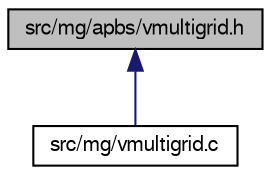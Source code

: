digraph "src/mg/apbs/vmultigrid.h"
{
  edge [fontname="FreeSans",fontsize="10",labelfontname="FreeSans",labelfontsize="10"];
  node [fontname="FreeSans",fontsize="10",shape=record];
  Node1 [label="src/mg/apbs/vmultigrid.h",height=0.2,width=0.4,color="black", fillcolor="grey75", style="filled" fontcolor="black"];
  Node1 -> Node2 [dir="back",color="midnightblue",fontsize="10",style="solid",fontname="FreeSans"];
  Node2 [label="src/mg/vmultigrid.c",height=0.2,width=0.4,color="black", fillcolor="white", style="filled",URL="$vmultigrid_8c_source.html"];
}
